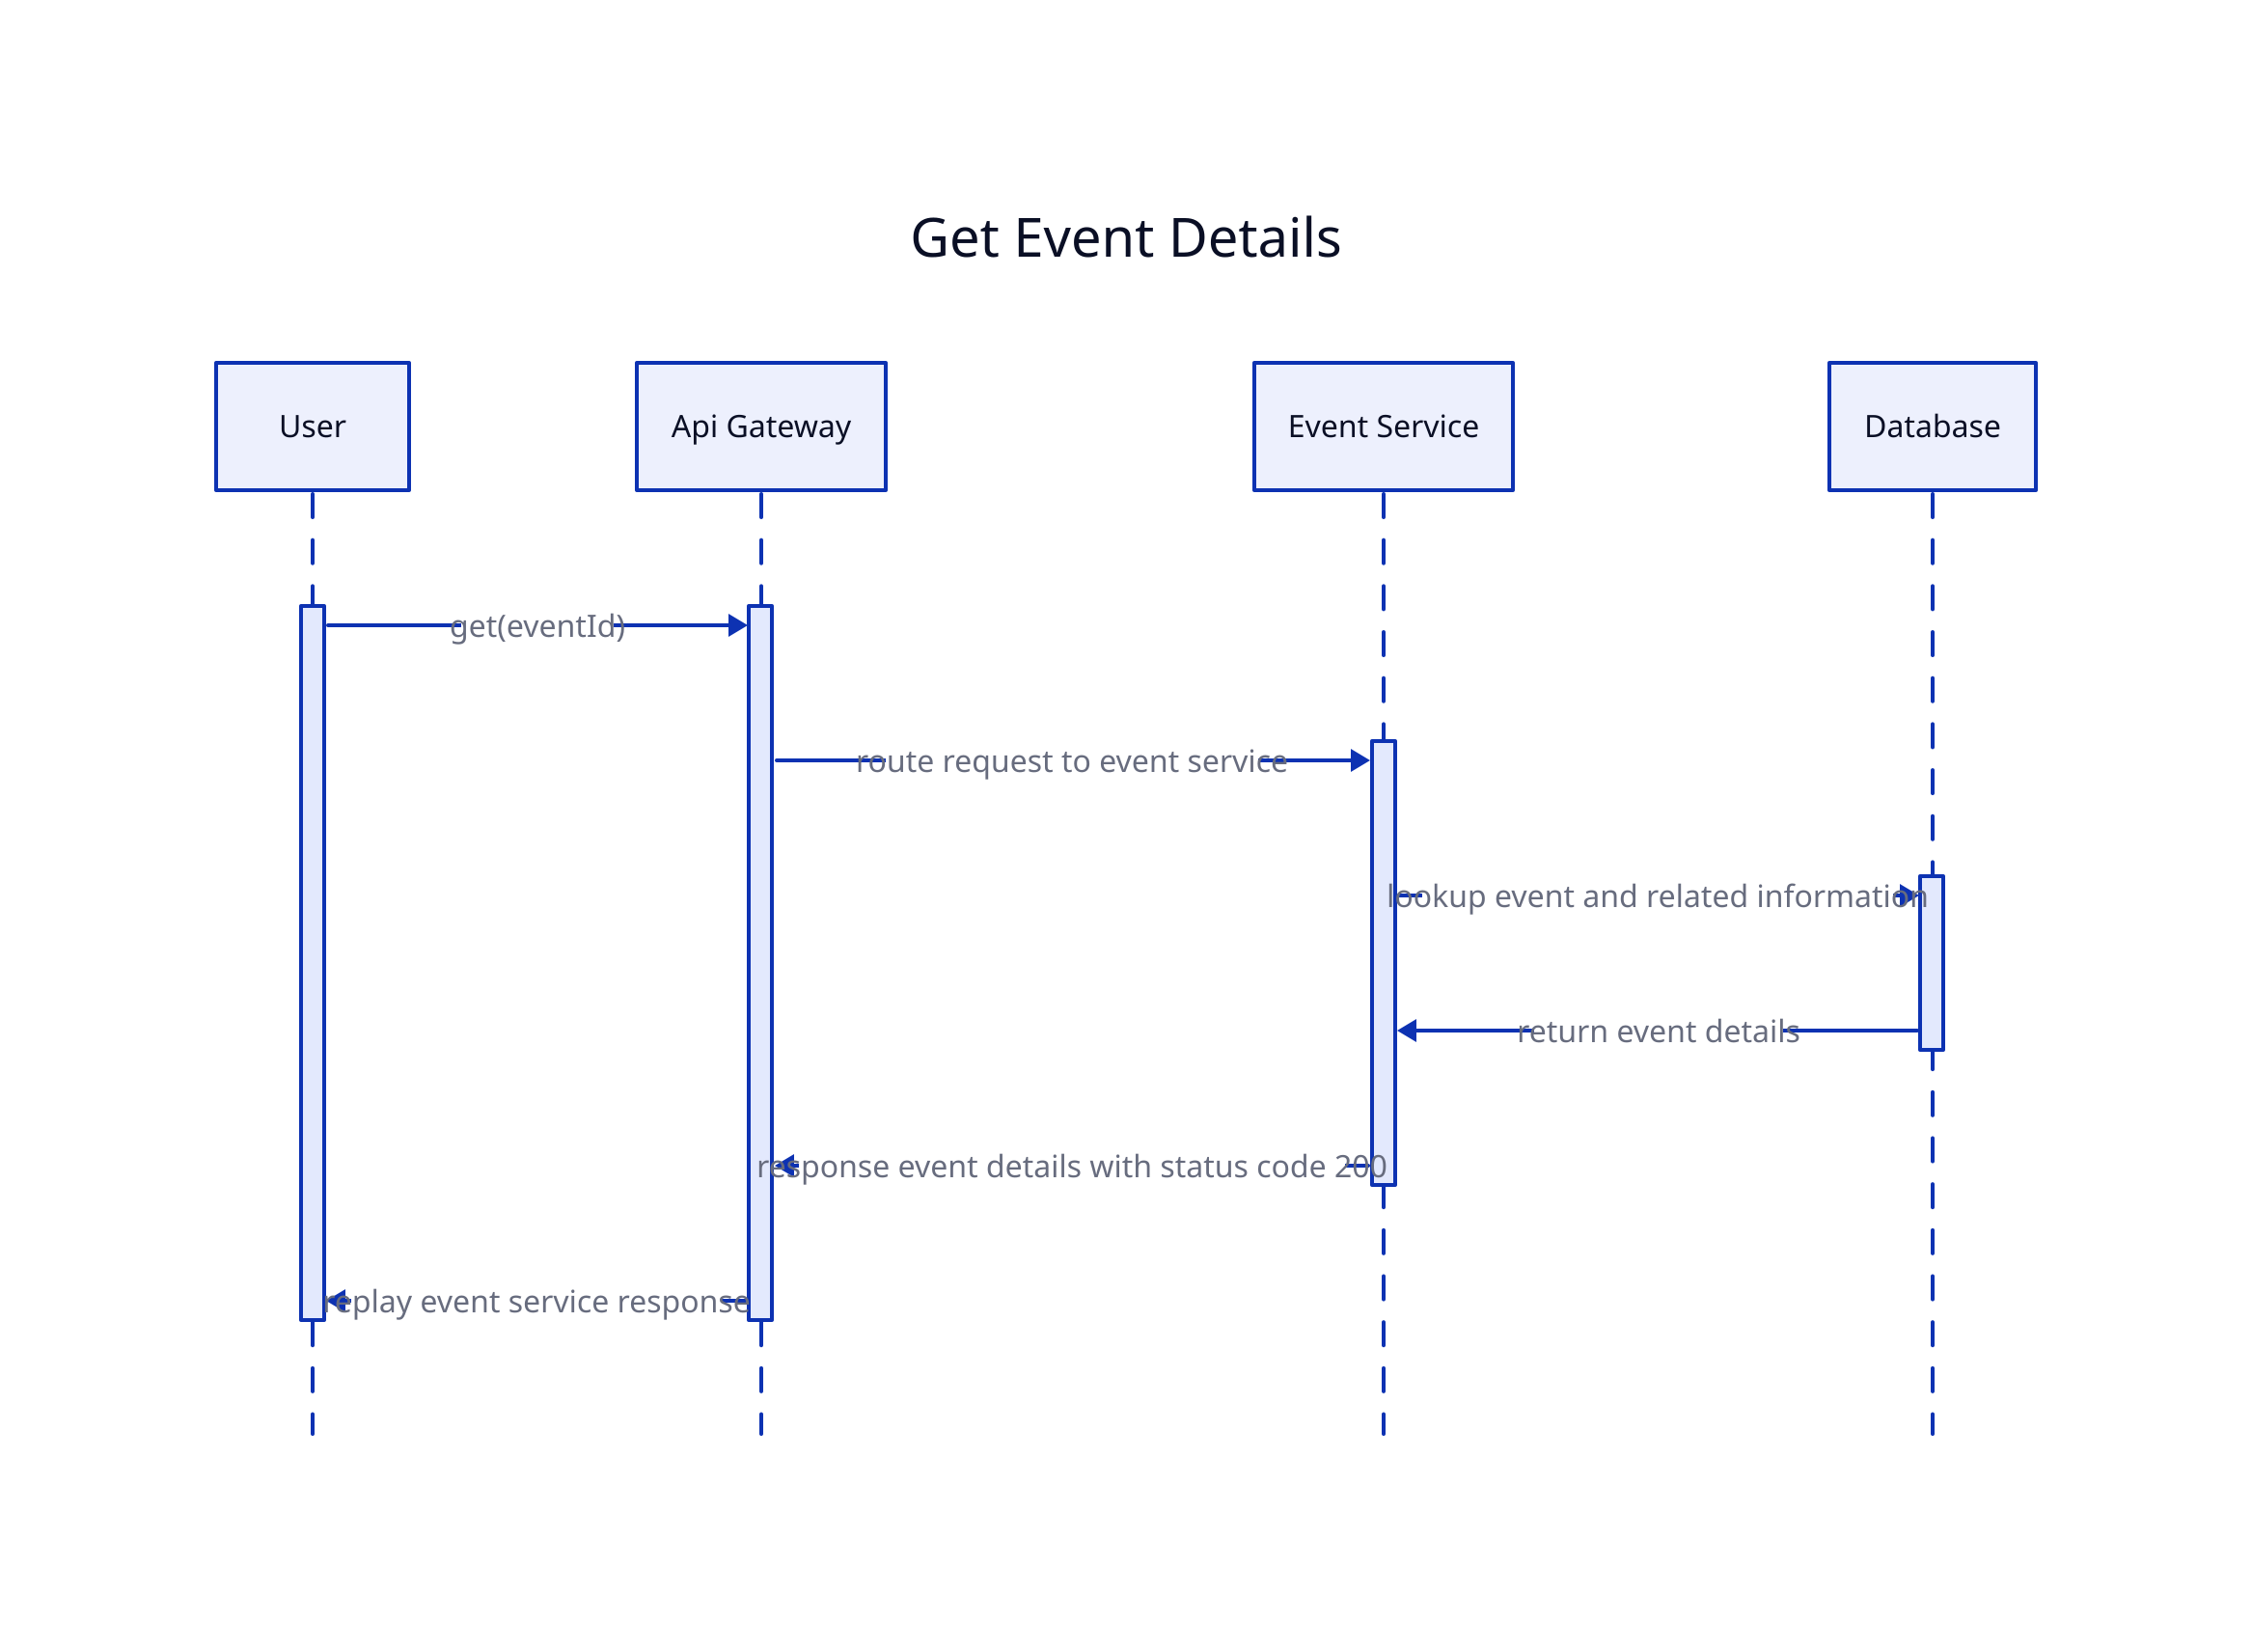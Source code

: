 Get Event Details: {
  shape: sequence_diagram
  u: User
  ag: Api Gateway
  es: Event Service
  db: Database

  u.get -> ag.get: get(eventId)
  ag.get -> es.get: route request to event service
  es.get -> db.get: lookup event and related information
  db.get -> es.get: return event details
  es.get -> ag.get: response event details with status code 200
  ag.get -> u.get: replay event service response
}
